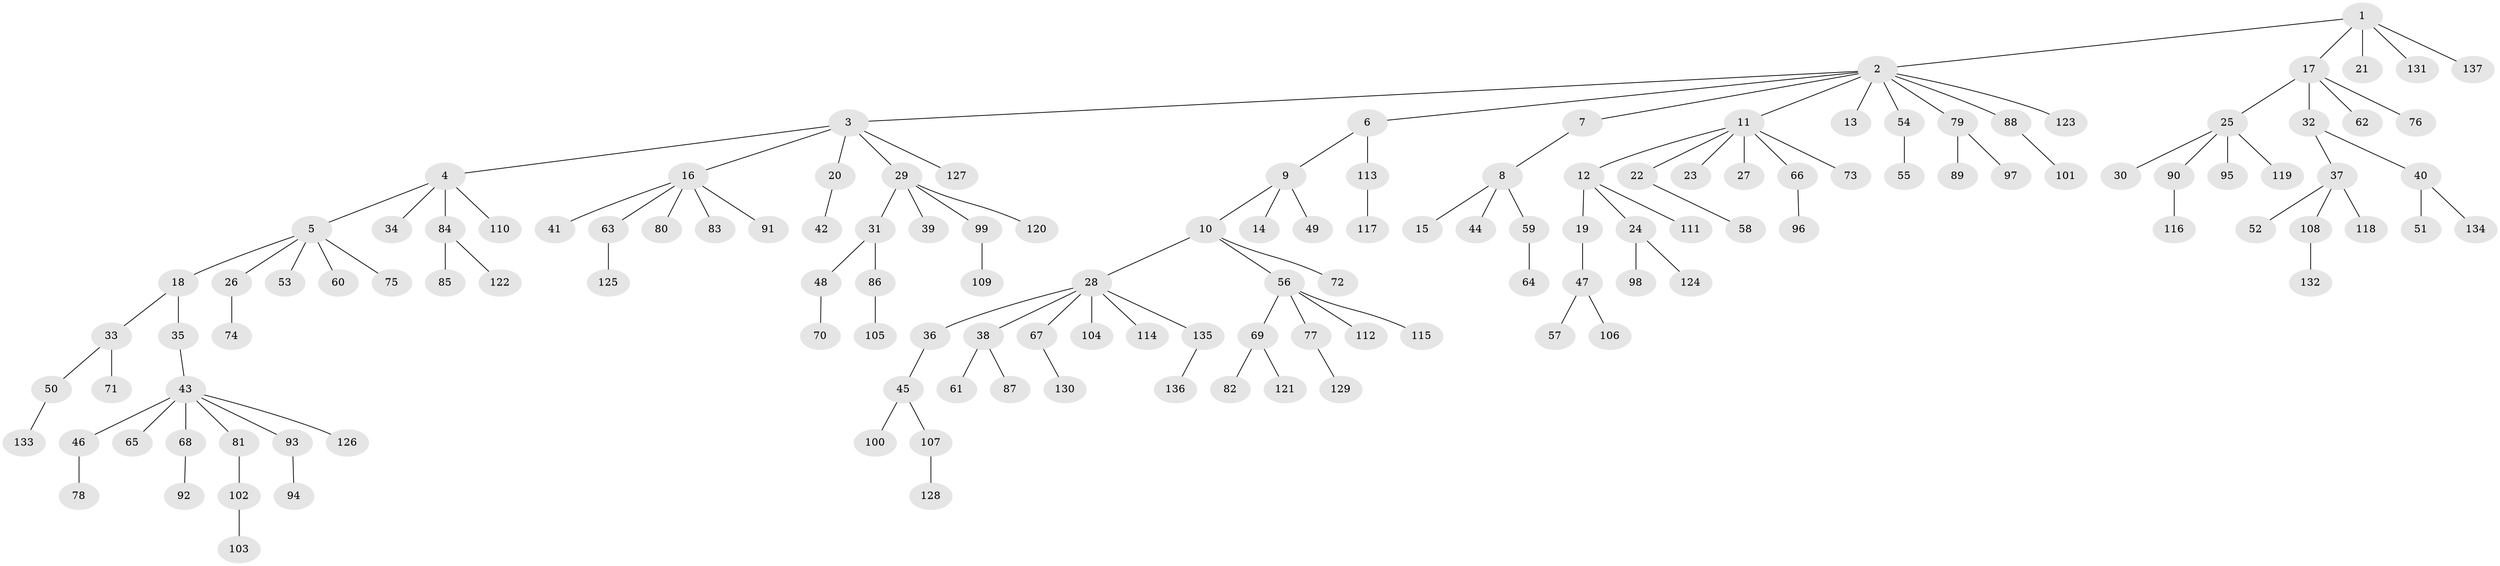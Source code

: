 // Generated by graph-tools (version 1.1) at 2025/53/03/09/25 04:53:56]
// undirected, 137 vertices, 136 edges
graph export_dot {
graph [start="1"]
  node [color=gray90,style=filled];
  1;
  2;
  3;
  4;
  5;
  6;
  7;
  8;
  9;
  10;
  11;
  12;
  13;
  14;
  15;
  16;
  17;
  18;
  19;
  20;
  21;
  22;
  23;
  24;
  25;
  26;
  27;
  28;
  29;
  30;
  31;
  32;
  33;
  34;
  35;
  36;
  37;
  38;
  39;
  40;
  41;
  42;
  43;
  44;
  45;
  46;
  47;
  48;
  49;
  50;
  51;
  52;
  53;
  54;
  55;
  56;
  57;
  58;
  59;
  60;
  61;
  62;
  63;
  64;
  65;
  66;
  67;
  68;
  69;
  70;
  71;
  72;
  73;
  74;
  75;
  76;
  77;
  78;
  79;
  80;
  81;
  82;
  83;
  84;
  85;
  86;
  87;
  88;
  89;
  90;
  91;
  92;
  93;
  94;
  95;
  96;
  97;
  98;
  99;
  100;
  101;
  102;
  103;
  104;
  105;
  106;
  107;
  108;
  109;
  110;
  111;
  112;
  113;
  114;
  115;
  116;
  117;
  118;
  119;
  120;
  121;
  122;
  123;
  124;
  125;
  126;
  127;
  128;
  129;
  130;
  131;
  132;
  133;
  134;
  135;
  136;
  137;
  1 -- 2;
  1 -- 17;
  1 -- 21;
  1 -- 131;
  1 -- 137;
  2 -- 3;
  2 -- 6;
  2 -- 7;
  2 -- 11;
  2 -- 13;
  2 -- 54;
  2 -- 79;
  2 -- 88;
  2 -- 123;
  3 -- 4;
  3 -- 16;
  3 -- 20;
  3 -- 29;
  3 -- 127;
  4 -- 5;
  4 -- 34;
  4 -- 84;
  4 -- 110;
  5 -- 18;
  5 -- 26;
  5 -- 53;
  5 -- 60;
  5 -- 75;
  6 -- 9;
  6 -- 113;
  7 -- 8;
  8 -- 15;
  8 -- 44;
  8 -- 59;
  9 -- 10;
  9 -- 14;
  9 -- 49;
  10 -- 28;
  10 -- 56;
  10 -- 72;
  11 -- 12;
  11 -- 22;
  11 -- 23;
  11 -- 27;
  11 -- 66;
  11 -- 73;
  12 -- 19;
  12 -- 24;
  12 -- 111;
  16 -- 41;
  16 -- 63;
  16 -- 80;
  16 -- 83;
  16 -- 91;
  17 -- 25;
  17 -- 32;
  17 -- 62;
  17 -- 76;
  18 -- 33;
  18 -- 35;
  19 -- 47;
  20 -- 42;
  22 -- 58;
  24 -- 98;
  24 -- 124;
  25 -- 30;
  25 -- 90;
  25 -- 95;
  25 -- 119;
  26 -- 74;
  28 -- 36;
  28 -- 38;
  28 -- 67;
  28 -- 104;
  28 -- 114;
  28 -- 135;
  29 -- 31;
  29 -- 39;
  29 -- 99;
  29 -- 120;
  31 -- 48;
  31 -- 86;
  32 -- 37;
  32 -- 40;
  33 -- 50;
  33 -- 71;
  35 -- 43;
  36 -- 45;
  37 -- 52;
  37 -- 108;
  37 -- 118;
  38 -- 61;
  38 -- 87;
  40 -- 51;
  40 -- 134;
  43 -- 46;
  43 -- 65;
  43 -- 68;
  43 -- 81;
  43 -- 93;
  43 -- 126;
  45 -- 100;
  45 -- 107;
  46 -- 78;
  47 -- 57;
  47 -- 106;
  48 -- 70;
  50 -- 133;
  54 -- 55;
  56 -- 69;
  56 -- 77;
  56 -- 112;
  56 -- 115;
  59 -- 64;
  63 -- 125;
  66 -- 96;
  67 -- 130;
  68 -- 92;
  69 -- 82;
  69 -- 121;
  77 -- 129;
  79 -- 89;
  79 -- 97;
  81 -- 102;
  84 -- 85;
  84 -- 122;
  86 -- 105;
  88 -- 101;
  90 -- 116;
  93 -- 94;
  99 -- 109;
  102 -- 103;
  107 -- 128;
  108 -- 132;
  113 -- 117;
  135 -- 136;
}
